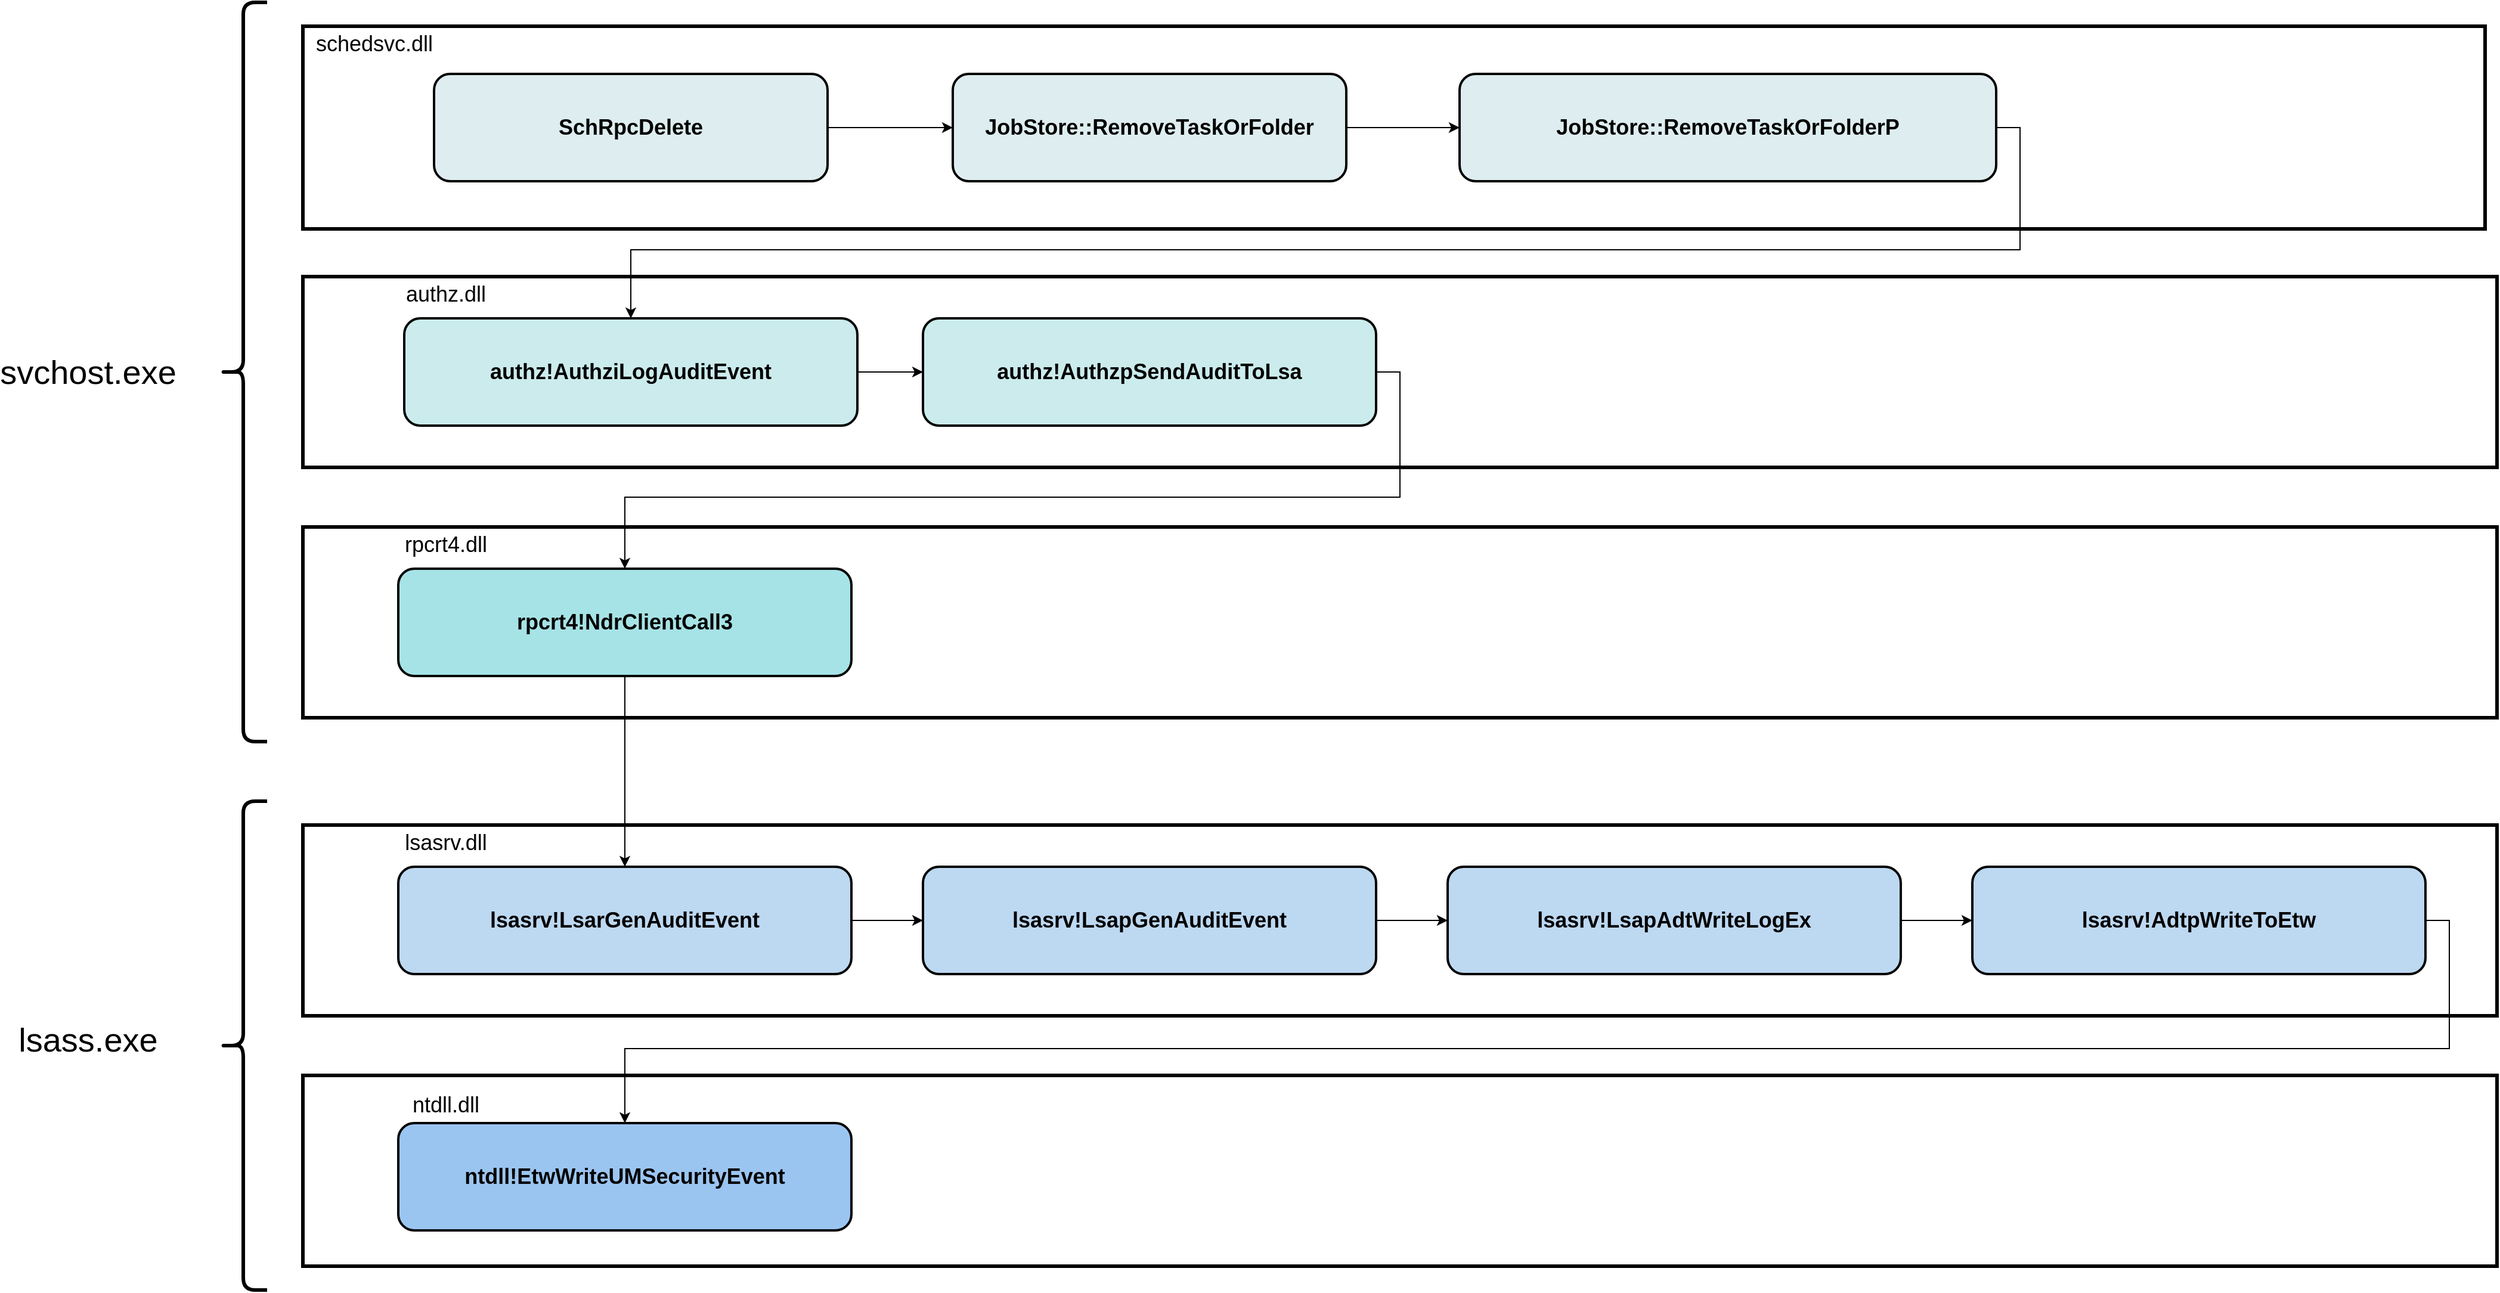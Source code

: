 <mxfile version="20.4.1" type="google"><diagram id="KCeFjhcFLDJ2zTNRWBDj" name="Page-1"><mxGraphModel grid="1" page="1" gridSize="10" guides="1" tooltips="1" connect="1" arrows="1" fold="1" pageScale="1" pageWidth="850" pageHeight="1100" math="0" shadow="0"><root><mxCell id="0"/><mxCell id="1" parent="0"/><mxCell id="2P_PKMXoSXBwmZX-memc-2" value="" style="rounded=0;whiteSpace=wrap;html=1;fontSize=20;strokeWidth=3;" vertex="1" parent="1"><mxGeometry x="780" y="1460" width="1840" height="160" as="geometry"/></mxCell><mxCell id="2P_PKMXoSXBwmZX-memc-3" value="" style="rounded=0;whiteSpace=wrap;html=1;fontSize=20;strokeWidth=3;" vertex="1" parent="1"><mxGeometry x="780" y="1250" width="1840" height="160" as="geometry"/></mxCell><mxCell id="2P_PKMXoSXBwmZX-memc-4" value="" style="rounded=0;whiteSpace=wrap;html=1;fontSize=20;strokeWidth=3;" vertex="1" parent="1"><mxGeometry x="780" y="1000" width="1840" height="160" as="geometry"/></mxCell><mxCell id="2P_PKMXoSXBwmZX-memc-5" value="" style="rounded=0;whiteSpace=wrap;html=1;fontSize=20;strokeWidth=3;" vertex="1" parent="1"><mxGeometry x="780" y="790" width="1840" height="160" as="geometry"/></mxCell><mxCell id="2P_PKMXoSXBwmZX-memc-6" value="&lt;font style=&quot;font-size: 28px;&quot;&gt;svchost.exe&lt;/font&gt;" style="text;html=1;strokeColor=none;fillColor=none;align=center;verticalAlign=middle;whiteSpace=wrap;rounded=0;" vertex="1" parent="1"><mxGeometry x="570" y="855" width="60" height="30" as="geometry"/></mxCell><mxCell id="2P_PKMXoSXBwmZX-memc-7" value="" style="shape=curlyBracket;whiteSpace=wrap;html=1;rounded=1;fontSize=20;strokeWidth=3;" vertex="1" parent="1"><mxGeometry x="710" y="560" width="40" height="620" as="geometry"/></mxCell><mxCell id="2P_PKMXoSXBwmZX-memc-8" value="" style="rounded=0;whiteSpace=wrap;html=1;fontSize=20;strokeWidth=3;" vertex="1" parent="1"><mxGeometry x="780" y="580" width="1830" height="170" as="geometry"/></mxCell><mxCell id="2P_PKMXoSXBwmZX-memc-9" value="&lt;font style=&quot;font-size: 18px;&quot;&gt;schedsvc.dll&lt;/font&gt;" style="text;html=1;strokeColor=none;fillColor=none;align=center;verticalAlign=middle;whiteSpace=wrap;rounded=0;" vertex="1" parent="1"><mxGeometry x="810" y="580" width="60" height="30" as="geometry"/></mxCell><mxCell id="2P_PKMXoSXBwmZX-memc-10" style="edgeStyle=orthogonalEdgeStyle;rounded=0;orthogonalLoop=1;jettySize=auto;html=1;exitX=1;exitY=0.5;exitDx=0;exitDy=0;entryX=0.5;entryY=0;entryDx=0;entryDy=0;" edge="1" parent="1" source="2P_PKMXoSXBwmZX-memc-11" target="2P_PKMXoSXBwmZX-memc-18"><mxGeometry relative="1" as="geometry"/></mxCell><mxCell id="2P_PKMXoSXBwmZX-memc-11" value="&lt;b&gt;JobStore::RemoveTaskOrFolderP&lt;/b&gt;" style="rounded=1;whiteSpace=wrap;html=1;fontSize=18;strokeWidth=2;fillColor=#DEEDEF;" vertex="1" parent="1"><mxGeometry x="1750" y="620" width="450" height="90" as="geometry"/></mxCell><mxCell id="2P_PKMXoSXBwmZX-memc-12" style="edgeStyle=orthogonalEdgeStyle;rounded=0;orthogonalLoop=1;jettySize=auto;html=1;entryX=0;entryY=0.5;entryDx=0;entryDy=0;" edge="1" parent="1" source="2P_PKMXoSXBwmZX-memc-13" target="2P_PKMXoSXBwmZX-memc-11"><mxGeometry relative="1" as="geometry"/></mxCell><mxCell id="2P_PKMXoSXBwmZX-memc-13" value="&lt;b&gt;JobStore::RemoveTaskOrFolder&lt;/b&gt;" style="rounded=1;whiteSpace=wrap;html=1;fontSize=18;strokeWidth=2;fillColor=#DEEDEF;" vertex="1" parent="1"><mxGeometry x="1325" y="620" width="330" height="90" as="geometry"/></mxCell><mxCell id="2P_PKMXoSXBwmZX-memc-14" value="&lt;font style=&quot;font-size: 18px;&quot;&gt;authz.dll&lt;/font&gt;" style="text;html=1;strokeColor=none;fillColor=none;align=center;verticalAlign=middle;whiteSpace=wrap;rounded=0;" vertex="1" parent="1"><mxGeometry x="870" y="790" width="60" height="30" as="geometry"/></mxCell><mxCell id="2P_PKMXoSXBwmZX-memc-15" style="edgeStyle=orthogonalEdgeStyle;rounded=0;orthogonalLoop=1;jettySize=auto;html=1;exitX=1;exitY=0.5;exitDx=0;exitDy=0;entryX=0.5;entryY=0;entryDx=0;entryDy=0;" edge="1" parent="1" source="2P_PKMXoSXBwmZX-memc-16" target="2P_PKMXoSXBwmZX-memc-21"><mxGeometry relative="1" as="geometry"/></mxCell><mxCell id="2P_PKMXoSXBwmZX-memc-16" value="&lt;b&gt;authz!AuthzpSendAuditToLsa&lt;/b&gt;" style="rounded=1;whiteSpace=wrap;html=1;fontSize=18;strokeWidth=2;fillColor=#CBEBEC;" vertex="1" parent="1"><mxGeometry x="1300" y="825" width="380" height="90" as="geometry"/></mxCell><mxCell id="2P_PKMXoSXBwmZX-memc-17" style="edgeStyle=orthogonalEdgeStyle;rounded=0;orthogonalLoop=1;jettySize=auto;html=1;entryX=0;entryY=0.5;entryDx=0;entryDy=0;" edge="1" parent="1" source="2P_PKMXoSXBwmZX-memc-18" target="2P_PKMXoSXBwmZX-memc-16"><mxGeometry relative="1" as="geometry"/></mxCell><mxCell id="2P_PKMXoSXBwmZX-memc-18" value="&lt;b&gt;authz!AuthziLogAuditEvent&lt;/b&gt;" style="rounded=1;whiteSpace=wrap;html=1;fontSize=18;strokeWidth=2;fillColor=#CBEBEC;" vertex="1" parent="1"><mxGeometry x="865" y="825" width="380" height="90" as="geometry"/></mxCell><mxCell id="2P_PKMXoSXBwmZX-memc-19" value="&lt;font style=&quot;font-size: 18px;&quot;&gt;rpcrt4.dll&lt;/font&gt;" style="text;html=1;strokeColor=none;fillColor=none;align=center;verticalAlign=middle;whiteSpace=wrap;rounded=0;" vertex="1" parent="1"><mxGeometry x="870" y="1000" width="60" height="30" as="geometry"/></mxCell><mxCell id="2P_PKMXoSXBwmZX-memc-20" style="edgeStyle=none;rounded=0;orthogonalLoop=1;jettySize=auto;html=1;exitX=0.5;exitY=1;exitDx=0;exitDy=0;entryX=0.5;entryY=0;entryDx=0;entryDy=0;" edge="1" parent="1" source="2P_PKMXoSXBwmZX-memc-21" target="2P_PKMXoSXBwmZX-memc-32"><mxGeometry relative="1" as="geometry"/></mxCell><mxCell id="2P_PKMXoSXBwmZX-memc-21" value="&lt;b&gt;rpcrt4!NdrClientCall3&lt;/b&gt;" style="rounded=1;whiteSpace=wrap;html=1;fontSize=18;strokeWidth=2;fillColor=#A6E3E6;" vertex="1" parent="1"><mxGeometry x="860" y="1035" width="380" height="90" as="geometry"/></mxCell><mxCell id="2P_PKMXoSXBwmZX-memc-22" value="&lt;span style=&quot;font-size: 28px;&quot;&gt;lsass.exe&lt;/span&gt;" style="text;html=1;strokeColor=none;fillColor=none;align=center;verticalAlign=middle;whiteSpace=wrap;rounded=0;" vertex="1" parent="1"><mxGeometry x="570" y="1415" width="60" height="30" as="geometry"/></mxCell><mxCell id="2P_PKMXoSXBwmZX-memc-23" value="" style="shape=curlyBracket;whiteSpace=wrap;html=1;rounded=1;fontSize=20;strokeWidth=3;" vertex="1" parent="1"><mxGeometry x="710" y="1230" width="40" height="410" as="geometry"/></mxCell><mxCell id="2P_PKMXoSXBwmZX-memc-24" value="&lt;font style=&quot;font-size: 18px;&quot;&gt;lsasrv.dll&lt;/font&gt;" style="text;html=1;strokeColor=none;fillColor=none;align=center;verticalAlign=middle;whiteSpace=wrap;rounded=0;" vertex="1" parent="1"><mxGeometry x="870" y="1250" width="60" height="30" as="geometry"/></mxCell><mxCell id="2P_PKMXoSXBwmZX-memc-25" style="edgeStyle=orthogonalEdgeStyle;rounded=0;orthogonalLoop=1;jettySize=auto;html=1;exitX=1;exitY=0.5;exitDx=0;exitDy=0;entryX=0.5;entryY=0;entryDx=0;entryDy=0;" edge="1" parent="1" source="2P_PKMXoSXBwmZX-memc-26" target="2P_PKMXoSXBwmZX-memc-34"><mxGeometry relative="1" as="geometry"/></mxCell><mxCell id="2P_PKMXoSXBwmZX-memc-26" value="&lt;b&gt;lsasrv!AdtpWriteToEtw&lt;/b&gt;" style="rounded=1;whiteSpace=wrap;html=1;fontSize=18;strokeWidth=2;fillColor=#BDD8F1;" vertex="1" parent="1"><mxGeometry x="2180" y="1285" width="380" height="90" as="geometry"/></mxCell><mxCell id="2P_PKMXoSXBwmZX-memc-27" style="edgeStyle=none;rounded=0;orthogonalLoop=1;jettySize=auto;html=1;exitX=1;exitY=0.5;exitDx=0;exitDy=0;entryX=0;entryY=0.5;entryDx=0;entryDy=0;" edge="1" parent="1" source="2P_PKMXoSXBwmZX-memc-28" target="2P_PKMXoSXBwmZX-memc-26"><mxGeometry relative="1" as="geometry"/></mxCell><mxCell id="2P_PKMXoSXBwmZX-memc-28" value="&lt;b&gt;lsasrv!LsapAdtWriteLogEx&lt;/b&gt;" style="rounded=1;whiteSpace=wrap;html=1;fontSize=18;strokeWidth=2;fillColor=#BDD8F1;" vertex="1" parent="1"><mxGeometry x="1740" y="1285" width="380" height="90" as="geometry"/></mxCell><mxCell id="2P_PKMXoSXBwmZX-memc-29" style="rounded=0;orthogonalLoop=1;jettySize=auto;html=1;exitX=1;exitY=0.5;exitDx=0;exitDy=0;entryX=0;entryY=0.5;entryDx=0;entryDy=0;" edge="1" parent="1" source="2P_PKMXoSXBwmZX-memc-30" target="2P_PKMXoSXBwmZX-memc-28"><mxGeometry relative="1" as="geometry"/></mxCell><mxCell id="2P_PKMXoSXBwmZX-memc-30" value="&lt;b&gt;lsasrv!LsapGenAuditEvent&lt;/b&gt;" style="rounded=1;whiteSpace=wrap;html=1;fontSize=18;strokeWidth=2;fillColor=#BDD8F1;" vertex="1" parent="1"><mxGeometry x="1300" y="1285" width="380" height="90" as="geometry"/></mxCell><mxCell id="2P_PKMXoSXBwmZX-memc-31" style="rounded=0;orthogonalLoop=1;jettySize=auto;html=1;exitX=1;exitY=0.5;exitDx=0;exitDy=0;entryX=0;entryY=0.5;entryDx=0;entryDy=0;" edge="1" parent="1" source="2P_PKMXoSXBwmZX-memc-32" target="2P_PKMXoSXBwmZX-memc-30"><mxGeometry relative="1" as="geometry"/></mxCell><mxCell id="2P_PKMXoSXBwmZX-memc-32" value="&lt;b&gt;lsasrv!LsarGenAuditEvent&lt;/b&gt;" style="rounded=1;whiteSpace=wrap;html=1;fontSize=18;strokeWidth=2;fillColor=#BDD8F1;" vertex="1" parent="1"><mxGeometry x="860" y="1285" width="380" height="90" as="geometry"/></mxCell><mxCell id="2P_PKMXoSXBwmZX-memc-33" value="&lt;font style=&quot;font-size: 18px;&quot;&gt;ntdll.dll&lt;/font&gt;" style="text;html=1;strokeColor=none;fillColor=none;align=center;verticalAlign=middle;whiteSpace=wrap;rounded=0;" vertex="1" parent="1"><mxGeometry x="870" y="1470" width="60" height="30" as="geometry"/></mxCell><mxCell id="2P_PKMXoSXBwmZX-memc-34" value="&lt;b&gt;ntdll!EtwWriteUMSecurityEvent&lt;/b&gt;" style="rounded=1;whiteSpace=wrap;html=1;fontSize=18;strokeWidth=2;fillColor=#9BC5F1;" vertex="1" parent="1"><mxGeometry x="860" y="1500" width="380" height="90" as="geometry"/></mxCell><mxCell id="2P_PKMXoSXBwmZX-memc-36" style="edgeStyle=orthogonalEdgeStyle;rounded=0;orthogonalLoop=1;jettySize=auto;html=1;entryX=0;entryY=0.5;entryDx=0;entryDy=0;" edge="1" parent="1" source="2P_PKMXoSXBwmZX-memc-35" target="2P_PKMXoSXBwmZX-memc-13"><mxGeometry relative="1" as="geometry"/></mxCell><mxCell id="2P_PKMXoSXBwmZX-memc-35" value="&lt;b&gt;SchRpcDelete&lt;/b&gt;" style="rounded=1;whiteSpace=wrap;html=1;fontSize=18;strokeWidth=2;fillColor=#DEEDEF;" vertex="1" parent="1"><mxGeometry x="890" y="620" width="330" height="90" as="geometry"/></mxCell></root></mxGraphModel></diagram></mxfile>